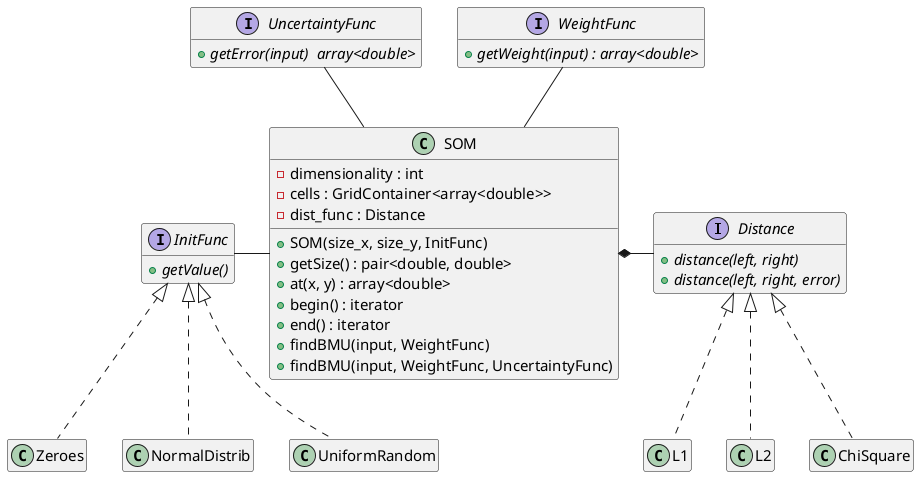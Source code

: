 

@startuml SOM.png

skinparam defaultfontsize 15
'left to right direction

interface Distance {
    + {abstract} distance(left, right)
    + {abstract} distance(left, right, error)
}

Distance <|.. L1
Distance <|.. L2
Distance <|.. ChiSquare

interface InitFunc {
    + {abstract} getValue()
}

InitFunc <|.. Zeroes
InitFunc <|.. NormalDistrib
InitFunc <|.. UniformRandom

class SOM {
    - dimensionality : int
    - cells : GridContainer<array<double>>
    - dist_func : Distance
    + SOM(size_x, size_y, InitFunc)
    + getSize() : pair<double, double>
    + at(x, y) : array<double>
    + begin() : iterator
    + end() : iterator
    + findBMU(input, WeightFunc)
    + findBMU(input, WeightFunc, UncertaintyFunc)
}

interface WeightFunc {
    + {abstract} getWeight(input) : array<double>
}

interface UncertaintyFunc {
    + {abstract} getError(input)  array<double>
}

SOM *- Distance
SOM -l- InitFunc
SOM -u- WeightFunc
SOM -u- UncertaintyFunc

hide empty fields
hide empty methods

@enduml

'''''''''''''''''''''''''''''''''''''''''''''''''''

@startuml SOMTrainer.png

skinparam defaultfontsize 15
'left to right direction

interface NeighborhoodFunc {
    + {abstract} getValue(bmu, cell, iter_no, total_iter)
}

NeighborhoodFunc <|.. Kohonen
NeighborhoodFunc <|.. LinearUnitDisk

interface LearningRestraintFunc {
    + {abstract} getValue(iter_no, total_iter)
}

LearningRestraintFunc <|.. LinearDecay
LearningRestraintFunc <|.. ExponentialDecay

interface SamplingPolicy {
    + start(begin, end) : iterator
    + next() : iterator
}

SamplingPolicy <|.. FullSet
SamplingPolicy <|.. Bootstrap
SamplingPolicy <|.. Jackknife

class SOMTrainer {
    - NeighborhoodFunc
    - LearningRestraintFunc
    + train(Som, iter_no, train_sample, SamplingPolicy)
}

SOM -- SOMTrainer
SOMTrainer *-l- NeighborhoodFunc
SOMTrainer *-r- LearningRestraintFunc
SOMTrainer -- SamplingPolicy

hide empty fields
hide empty methods

@enduml

'''''''''''''''''''''''''''''''''''''''''''''''''''

@startuml SOMProjector.png

skinparam defaultfontsize 15
'left to right direction

class SOMProjector<T> {
    + project(som, input_set, WeightFunc, AdderFunc, init_cell)
    + project(som, input_set, WeightFunc, Uncertainty, AdderFunc, init_cell)
}

interface WeightFunc {
    + {abstract} getWeight(input) : array<double>
}

interface UncertaintyFunc {
    + {abstract} getError(input)  array<double>
}

interface AdderFunc {
}

SOMProjector -- WeightFunc
SOMProjector -- UncertaintyFunc
SOMProjector -- AdderFunc

hide empty fields
hide empty methods

@enduml

'''''''''''''''''''''''''''''''''''''''''''''''''''

@startuml SOMUtils.png

skinparam defaultfontsize 15
'left to right direction

class Serialize {
    + somBinaryExport(SOM, stream)
    + somBinaryImport(stream) : SOM
    + somFitsExport(SOM, filename)
    + somFitsImport(filename) : SOM
}

class UMatrix {
    + computeUMatrix(SOM, UMatrixType) : GridContainer
}

enum UMatrixType {
	+ MIN
	+ MAX
	+ MEAN
}

UMatrix -- UMatrixType

hide empty fields
hide empty methods

@enduml